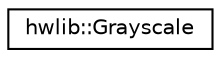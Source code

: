digraph "Graphical Class Hierarchy"
{
  edge [fontname="Helvetica",fontsize="10",labelfontname="Helvetica",labelfontsize="10"];
  node [fontname="Helvetica",fontsize="10",shape=record];
  rankdir="LR";
  Node0 [label="hwlib::Grayscale",height=0.2,width=0.4,color="black", fillcolor="white", style="filled",URL="$classhwlib_1_1Grayscale.html",tooltip="Grayscale class. "];
}
